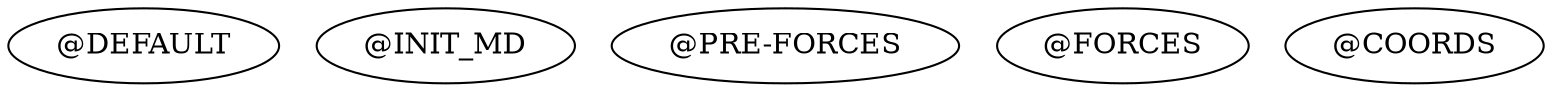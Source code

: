 // Node Report
digraph {
	"@DEFAULT" [label="@DEFAULT"]
	"@INIT_MD" [label="@INIT_MD"]
	"@PRE-FORCES" [label="@PRE-FORCES"]
	"@FORCES" [label="@FORCES"]
	"@COORDS" [label="@COORDS"]
}
